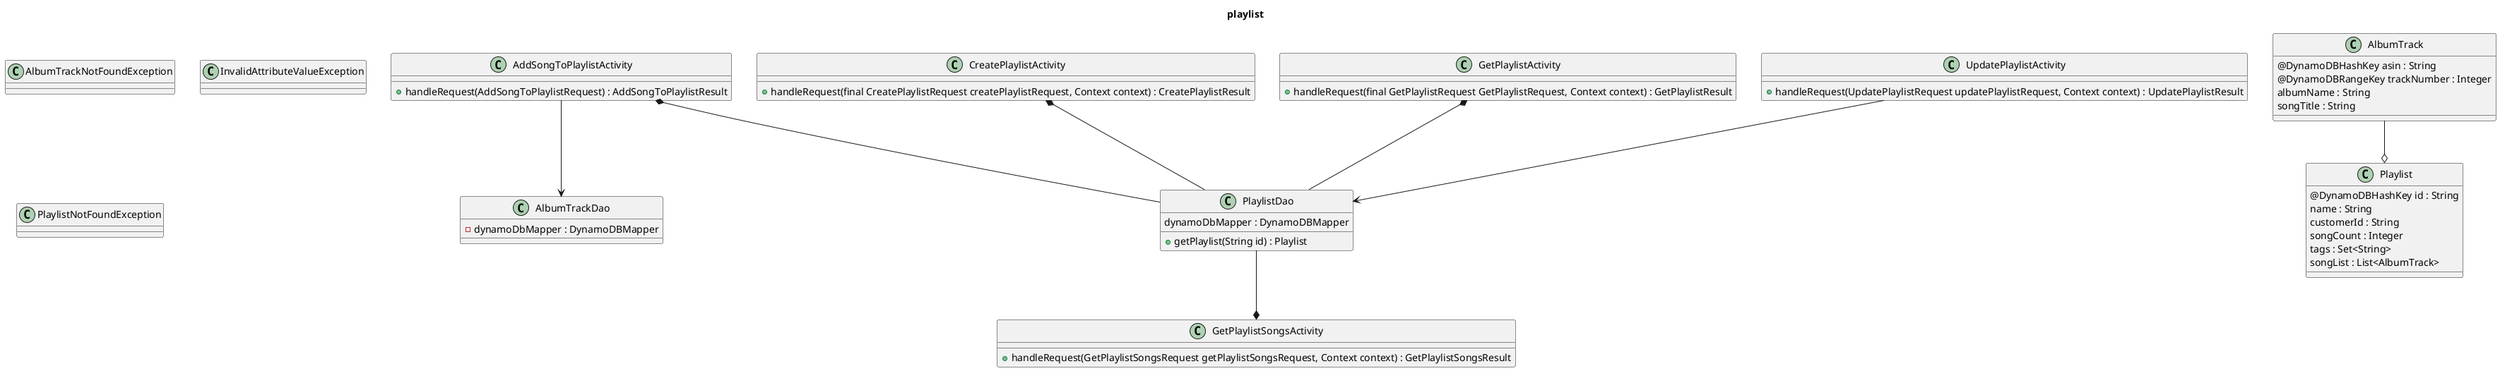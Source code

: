 PARTICIPANTS: use this file for creating the class diagram in mastery task 01

@startuml
title playlist

class AddSongToPlaylistActivity {
    + handleRequest(AddSongToPlaylistRequest) : AddSongToPlaylistResult
}

class CreatePlaylistActivity {
    + handleRequest(final CreatePlaylistRequest createPlaylistRequest, Context context) : CreatePlaylistResult
}

class GetPlaylistActivity {
    + handleRequest(final GetPlaylistRequest GetPlaylistRequest, Context context) : GetPlaylistResult
}

class GetPlaylistSongsActivity {
    + handleRequest(GetPlaylistSongsRequest getPlaylistSongsRequest, Context context) : GetPlaylistSongsResult
}

class UpdatePlaylistActivity {
    + handleRequest(UpdatePlaylistRequest updatePlaylistRequest, Context context) : UpdatePlaylistResult
}

class AlbumTrackDao {
    - dynamoDbMapper : DynamoDBMapper
}

class PlaylistDao {
    dynamoDbMapper : DynamoDBMapper
    + getPlaylist(String id) : Playlist

}

class AlbumTrackNotFoundException {
}

class InvalidAttributeValueException {
}

class PlaylistNotFoundException {
}

class AlbumTrack {
    @DynamoDBHashKey asin : String
    @DynamoDBRangeKey trackNumber : Integer
    albumName : String
    songTitle : String
}

class Playlist {
    @DynamoDBHashKey id : String
    name : String
    customerId : String
    songCount : Integer
    tags : Set<String>
    songList : List<AlbumTrack>
}

AlbumTrack --o Playlist
AddSongToPlaylistActivity --> AlbumTrackDao
CreatePlaylistActivity *-- PlaylistDao
AddSongToPlaylistActivity *-- PlaylistDao
GetPlaylistActivity *-- PlaylistDao
PlaylistDao --* GetPlaylistSongsActivity
UpdatePlaylistActivity --> PlaylistDao
@enduml